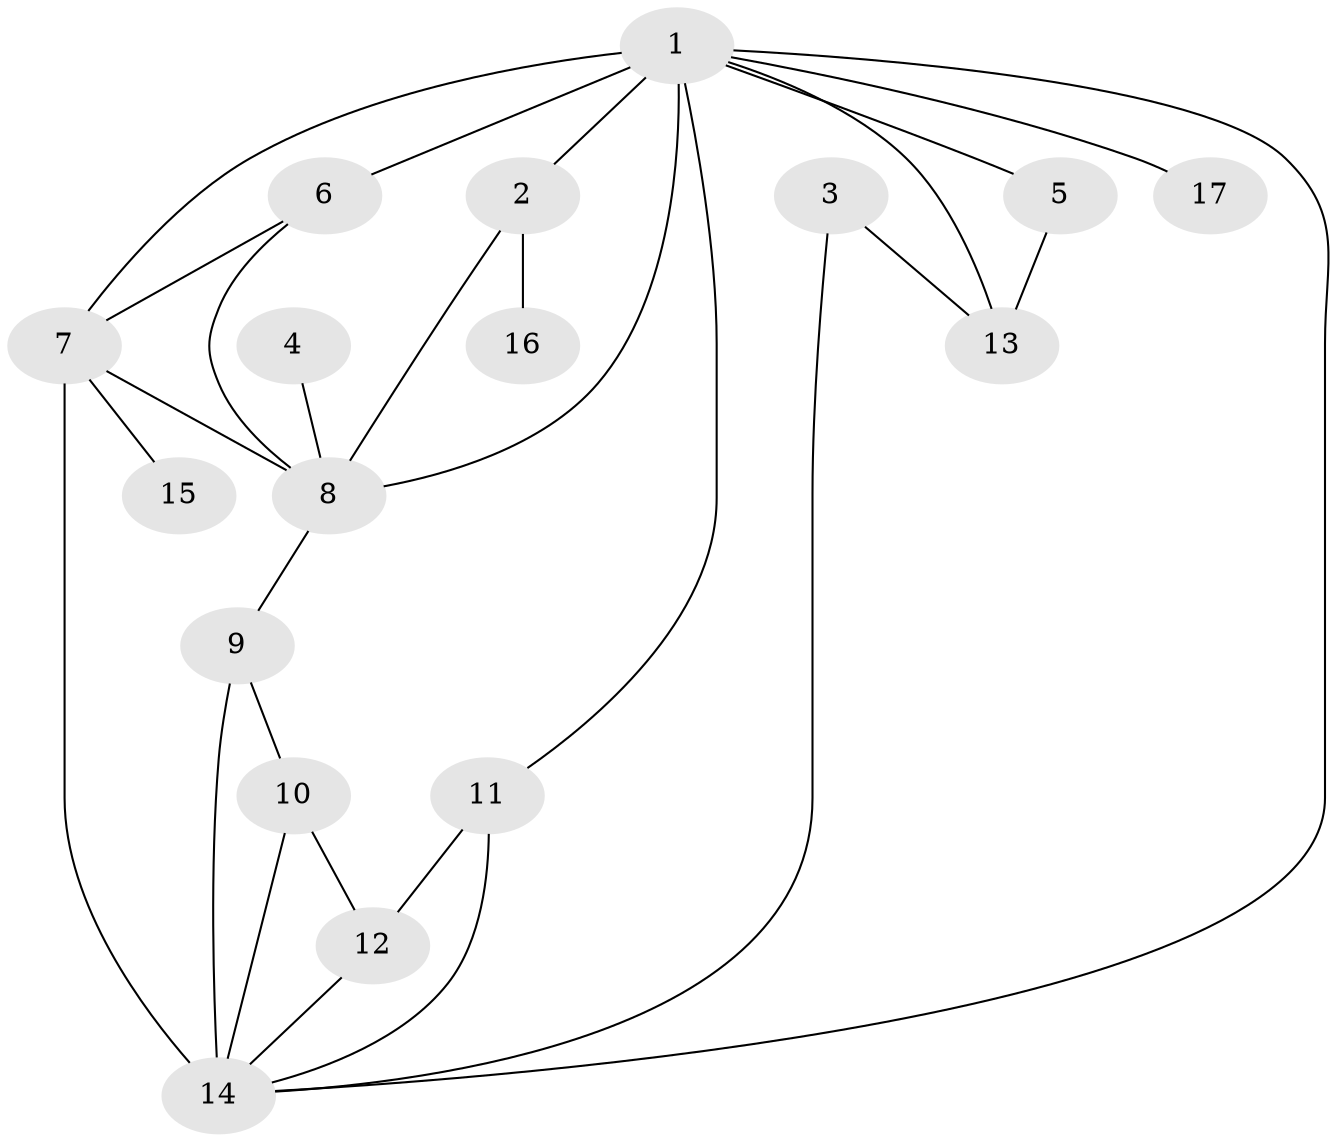 // original degree distribution, {5: 0.09803921568627451, 7: 0.0392156862745098, 6: 0.0392156862745098, 3: 0.19607843137254902, 2: 0.29411764705882354, 4: 0.11764705882352941, 1: 0.21568627450980393}
// Generated by graph-tools (version 1.1) at 2025/36/03/04/25 23:36:12]
// undirected, 17 vertices, 28 edges
graph export_dot {
  node [color=gray90,style=filled];
  1;
  2;
  3;
  4;
  5;
  6;
  7;
  8;
  9;
  10;
  11;
  12;
  13;
  14;
  15;
  16;
  17;
  1 -- 2 [weight=1.0];
  1 -- 5 [weight=1.0];
  1 -- 6 [weight=3.0];
  1 -- 7 [weight=1.0];
  1 -- 8 [weight=1.0];
  1 -- 11 [weight=1.0];
  1 -- 13 [weight=1.0];
  1 -- 14 [weight=2.0];
  1 -- 17 [weight=1.0];
  2 -- 8 [weight=1.0];
  2 -- 16 [weight=1.0];
  3 -- 13 [weight=1.0];
  3 -- 14 [weight=1.0];
  4 -- 8 [weight=1.0];
  5 -- 13 [weight=2.0];
  6 -- 7 [weight=2.0];
  6 -- 8 [weight=1.0];
  7 -- 8 [weight=1.0];
  7 -- 14 [weight=5.0];
  7 -- 15 [weight=1.0];
  8 -- 9 [weight=1.0];
  9 -- 10 [weight=1.0];
  9 -- 14 [weight=2.0];
  10 -- 12 [weight=1.0];
  10 -- 14 [weight=1.0];
  11 -- 12 [weight=1.0];
  11 -- 14 [weight=1.0];
  12 -- 14 [weight=2.0];
}
